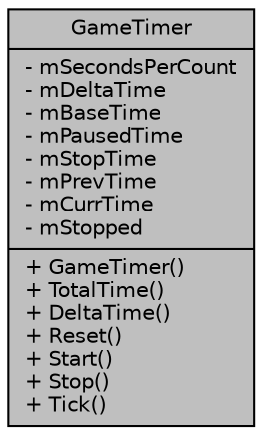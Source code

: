 digraph "GameTimer"
{
 // LATEX_PDF_SIZE
  edge [fontname="Helvetica",fontsize="10",labelfontname="Helvetica",labelfontsize="10"];
  node [fontname="Helvetica",fontsize="10",shape=record];
  Node1 [label="{GameTimer\n|- mSecondsPerCount\l- mDeltaTime\l- mBaseTime\l- mPausedTime\l- mStopTime\l- mPrevTime\l- mCurrTime\l- mStopped\l|+ GameTimer()\l+ TotalTime()\l+ DeltaTime()\l+ Reset()\l+ Start()\l+ Stop()\l+ Tick()\l}",height=0.2,width=0.4,color="black", fillcolor="grey75", style="filled", fontcolor="black",tooltip=" "];
}
